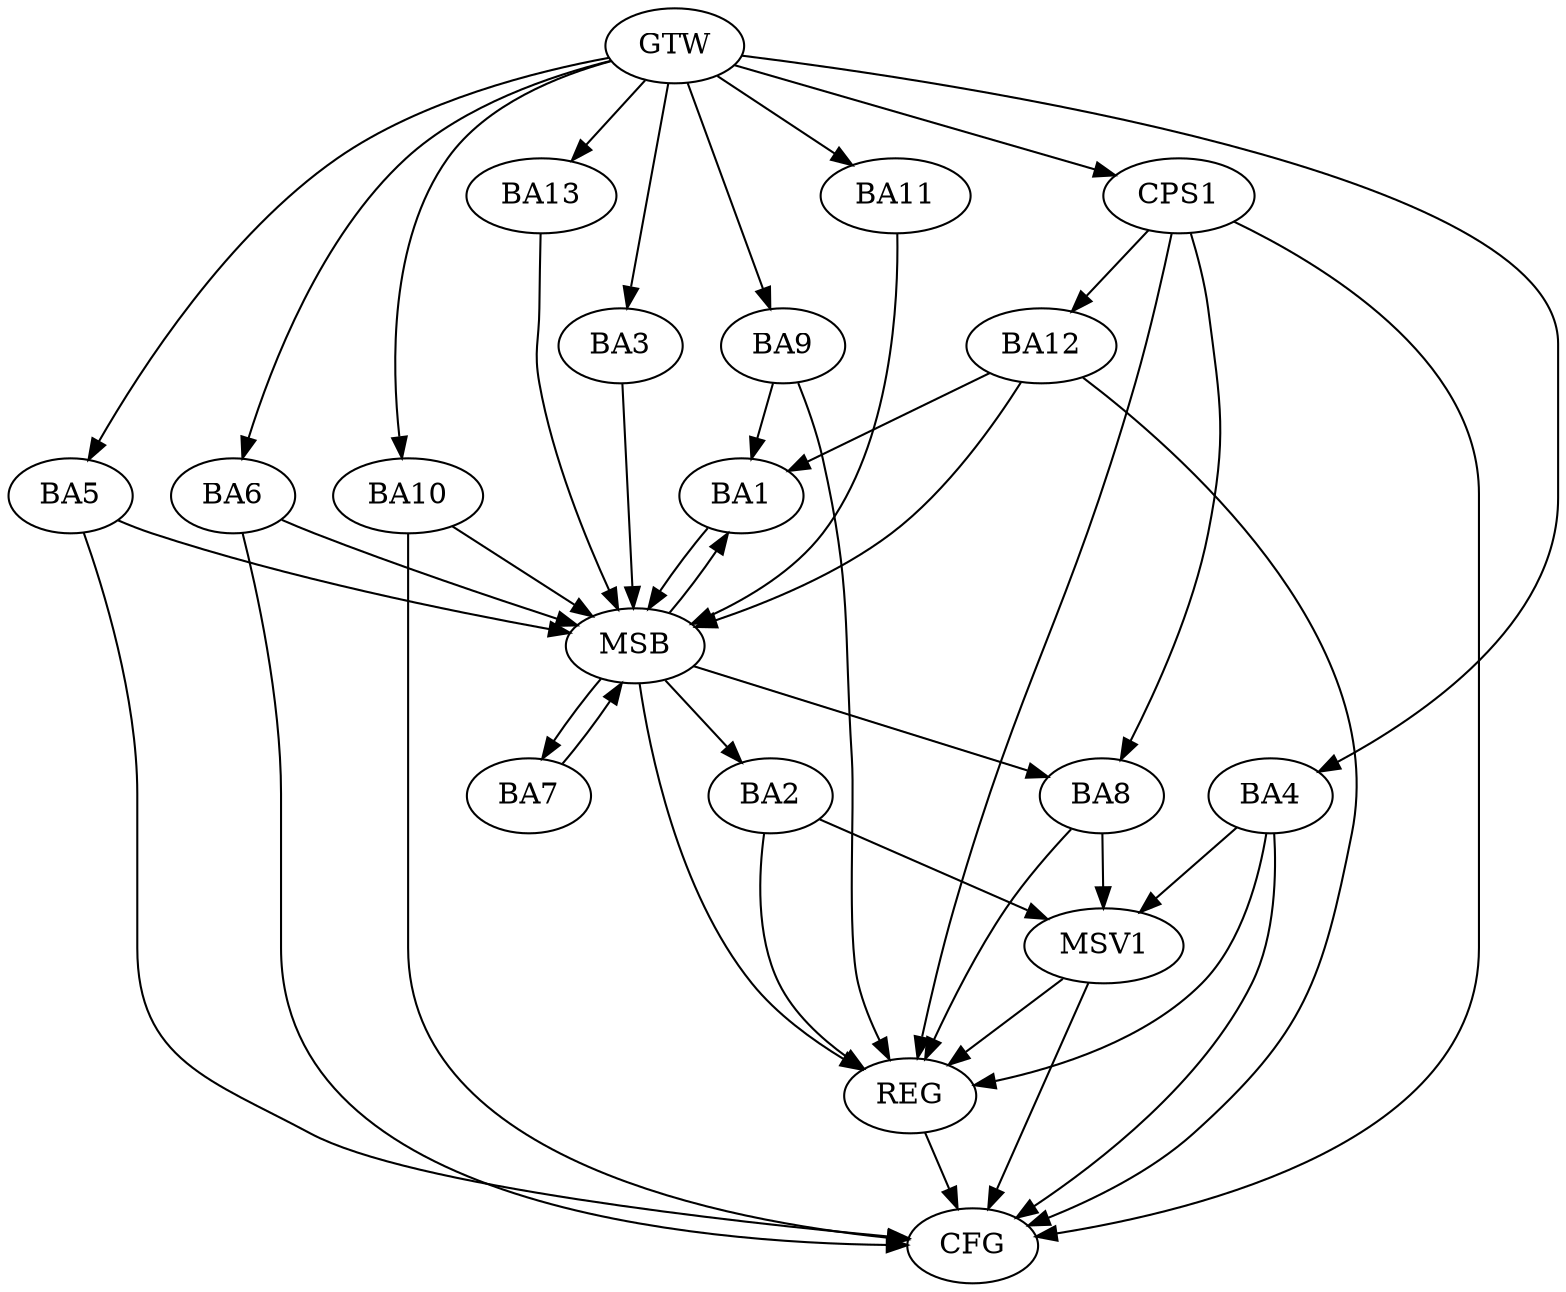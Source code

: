 strict digraph G {
  BA1 [ label="BA1" ];
  BA2 [ label="BA2" ];
  BA3 [ label="BA3" ];
  BA4 [ label="BA4" ];
  BA5 [ label="BA5" ];
  BA6 [ label="BA6" ];
  BA7 [ label="BA7" ];
  BA8 [ label="BA8" ];
  BA9 [ label="BA9" ];
  BA10 [ label="BA10" ];
  BA11 [ label="BA11" ];
  BA12 [ label="BA12" ];
  BA13 [ label="BA13" ];
  CPS1 [ label="CPS1" ];
  GTW [ label="GTW" ];
  REG [ label="REG" ];
  MSB [ label="MSB" ];
  CFG [ label="CFG" ];
  MSV1 [ label="MSV1" ];
  BA9 -> BA1;
  CPS1 -> BA12;
  CPS1 -> BA8;
  GTW -> BA3;
  GTW -> BA4;
  GTW -> BA5;
  GTW -> BA6;
  GTW -> BA9;
  GTW -> BA10;
  GTW -> BA11;
  GTW -> BA13;
  GTW -> CPS1;
  BA2 -> REG;
  BA4 -> REG;
  BA8 -> REG;
  BA9 -> REG;
  CPS1 -> REG;
  BA1 -> MSB;
  MSB -> BA2;
  MSB -> REG;
  BA3 -> MSB;
  MSB -> BA1;
  BA5 -> MSB;
  BA6 -> MSB;
  BA7 -> MSB;
  BA10 -> MSB;
  MSB -> BA7;
  BA11 -> MSB;
  BA12 -> MSB;
  MSB -> BA8;
  BA13 -> MSB;
  CPS1 -> CFG;
  BA10 -> CFG;
  BA5 -> CFG;
  BA4 -> CFG;
  BA12 -> CFG;
  BA6 -> CFG;
  REG -> CFG;
  BA12 -> BA1;
  BA2 -> MSV1;
  BA4 -> MSV1;
  BA8 -> MSV1;
  MSV1 -> REG;
  MSV1 -> CFG;
}
